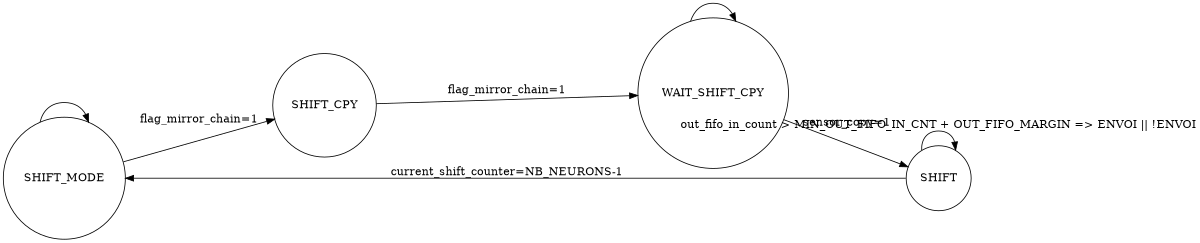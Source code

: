 digraph finite_state_machine {
	rankdir=LR;
	size="8,5"
	node [shape = circle];
	SHIFT_MODE -> SHIFT_MODE [ label = "" ];
	SHIFT_MODE -> SHIFT_CPY [ label = "flag_mirror_chain=1" ];
	SHIFT_CPY -> WAIT_SHIFT_CPY [ label = "flag_mirror_chain=1" ];
	WAIT_SHIFT_CPY -> SHIFT [ label = "sensor_copy=1" ];
	WAIT_SHIFT_CPY -> WAIT_SHIFT_CPY [ label = "" ];
	SHIFT -> SHIFT_MODE [ label = "current_shift_counter=NB_NEURONS-1" ];
	SHIFT -> SHIFT [ label = "out_fifo_in_count > MIN_OUT_FIFO_IN_CNT + OUT_FIFO_MARGIN => ENVOI || !ENVOI" ];
}

